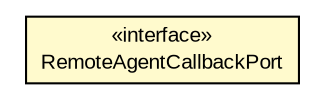 #!/usr/local/bin/dot
#
# Class diagram 
# Generated by UMLGraph version R5_6-24-gf6e263 (http://www.umlgraph.org/)
#

digraph G {
	edge [fontname="arial",fontsize=10,labelfontname="arial",labelfontsize=10];
	node [fontname="arial",fontsize=10,shape=plaintext];
	nodesep=0.25;
	ranksep=0.5;
	// org.miloss.fgsms.services.interfaces.agentcallbackservice.RemoteAgentCallbackPort
	c310219 [label=<<table title="org.miloss.fgsms.services.interfaces.agentcallbackservice.RemoteAgentCallbackPort" border="0" cellborder="1" cellspacing="0" cellpadding="2" port="p" bgcolor="lemonChiffon" href="./RemoteAgentCallbackPort.html">
		<tr><td><table border="0" cellspacing="0" cellpadding="1">
<tr><td align="center" balign="center"> &#171;interface&#187; </td></tr>
<tr><td align="center" balign="center"> RemoteAgentCallbackPort </td></tr>
		</table></td></tr>
		</table>>, URL="./RemoteAgentCallbackPort.html", fontname="arial", fontcolor="black", fontsize=10.0];
}

